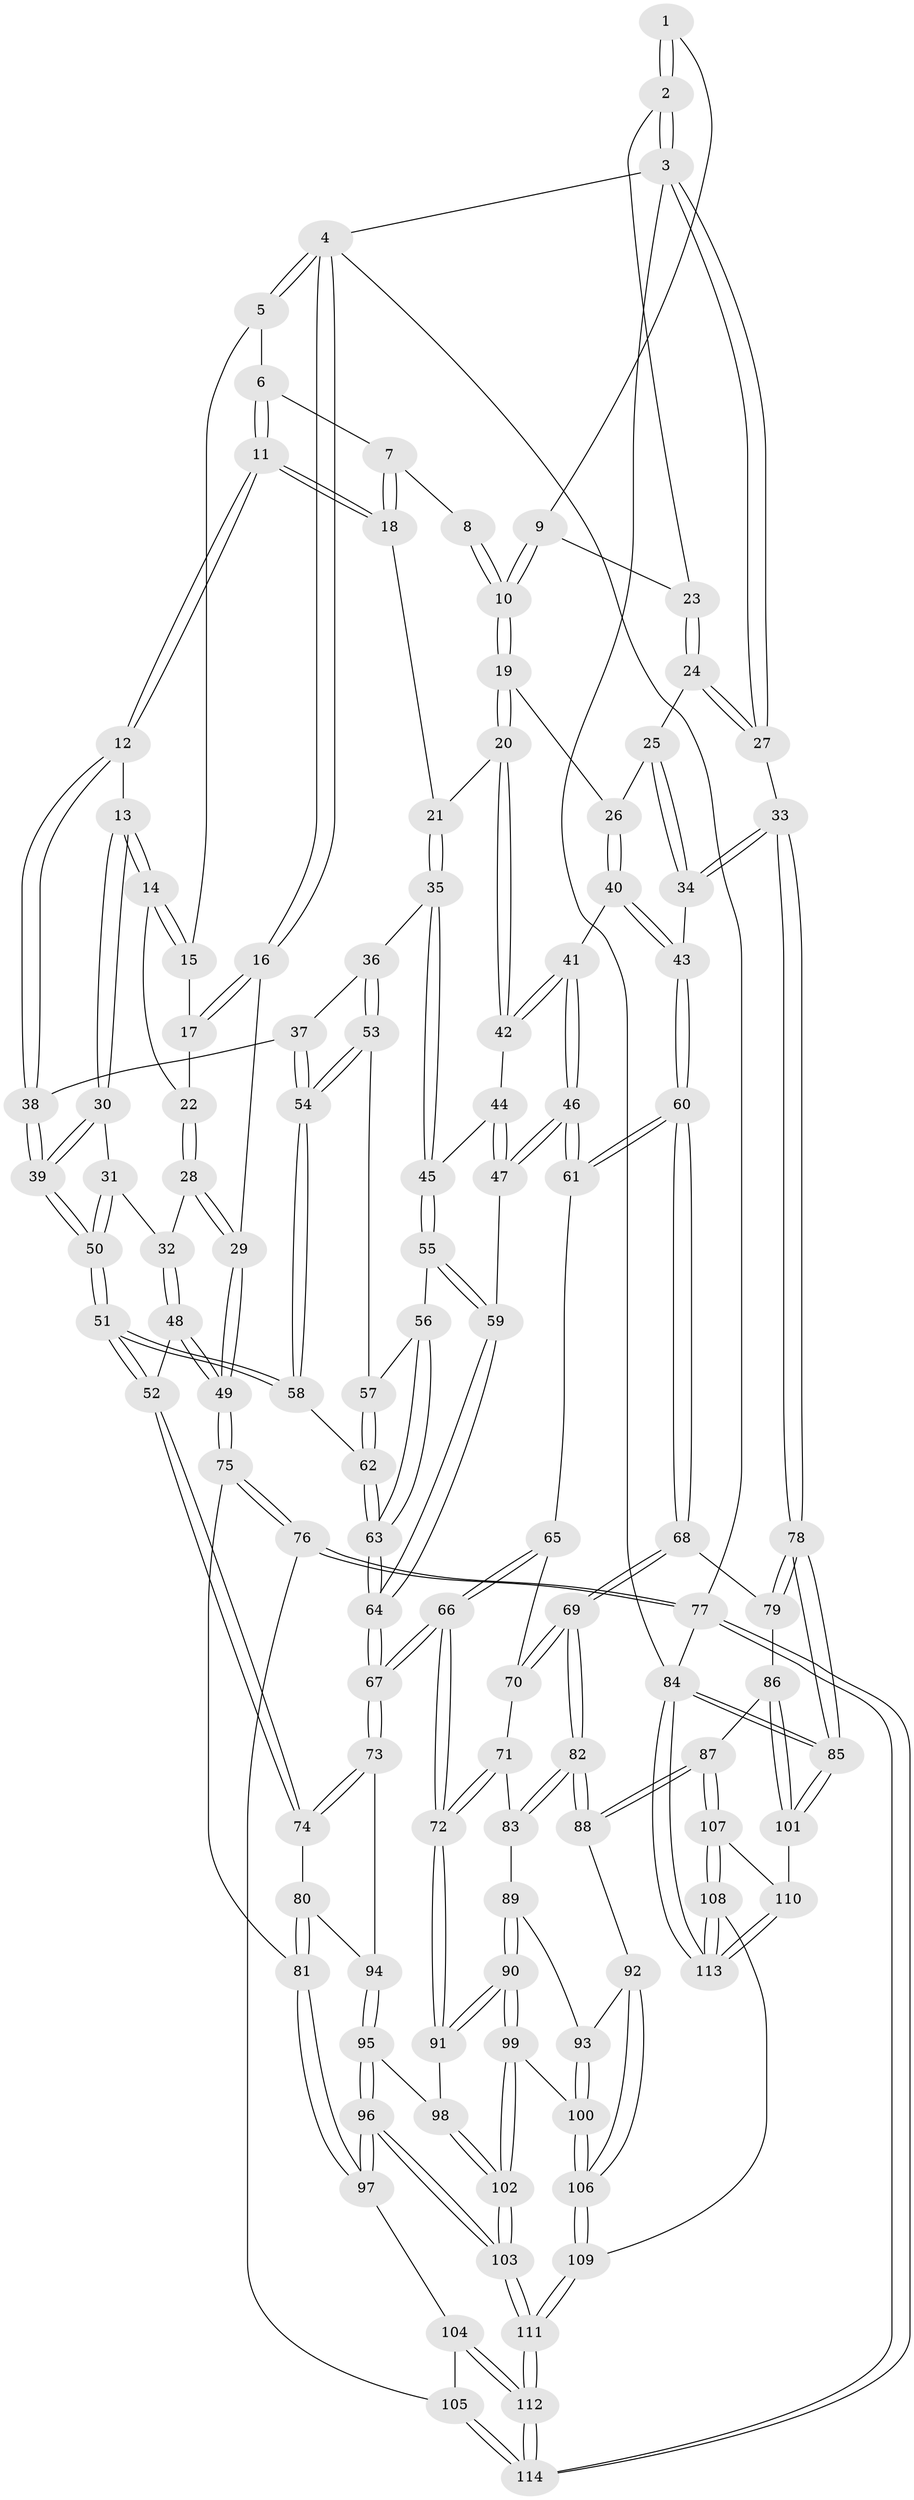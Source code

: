 // coarse degree distribution, {4: 0.391304347826087, 3: 0.5652173913043478, 2: 0.028985507246376812, 5: 0.014492753623188406}
// Generated by graph-tools (version 1.1) at 2025/38/03/04/25 23:38:31]
// undirected, 114 vertices, 282 edges
graph export_dot {
  node [color=gray90,style=filled];
  1 [pos="+0.7984481257850439+0"];
  2 [pos="+1+0"];
  3 [pos="+1+0"];
  4 [pos="+0+0"];
  5 [pos="+0.21972427192082436+0"];
  6 [pos="+0.25207421325459567+0"];
  7 [pos="+0.557899319841944+0"];
  8 [pos="+0.6375625449502963+0"];
  9 [pos="+0.8018729617564975+0.0967872309238246"];
  10 [pos="+0.7394147278075881+0.15278057802627765"];
  11 [pos="+0.32033359005729345+0.16861398170751135"];
  12 [pos="+0.3124041841363495+0.17557810923133965"];
  13 [pos="+0.2917020900566815+0.1772725181667296"];
  14 [pos="+0.19057215111703138+0.15479825868218913"];
  15 [pos="+0.15330776031460938+0"];
  16 [pos="+0+0"];
  17 [pos="+0.07554199302045869+0.08815370123993836"];
  18 [pos="+0.5127454435422335+0.15616209085562116"];
  19 [pos="+0.7297741396136188+0.17544538655765804"];
  20 [pos="+0.6088953026329887+0.2005941901205712"];
  21 [pos="+0.5160695978055326+0.15915856843683074"];
  22 [pos="+0.10862685368943878+0.15545143281494217"];
  23 [pos="+0.866688230353505+0.07896140260599638"];
  24 [pos="+0.9384690772226291+0.14762996923348942"];
  25 [pos="+0.8867842741939246+0.2179680012793208"];
  26 [pos="+0.7940610919202322+0.234922739267061"];
  27 [pos="+1+0.038971278362957384"];
  28 [pos="+0.01990173710024159+0.2607292192463567"];
  29 [pos="+0+0.3285237040937843"];
  30 [pos="+0.1499801128216799+0.320438871145655"];
  31 [pos="+0.1448123470627945+0.32400001079640717"];
  32 [pos="+0.12061251184167152+0.31917842569296156"];
  33 [pos="+1+0.39569753038783984"];
  34 [pos="+1+0.3932291046733226"];
  35 [pos="+0.46280991667165716+0.36212881579348966"];
  36 [pos="+0.45161156267243047+0.36563924001306514"];
  37 [pos="+0.38799225823909894+0.3628105165309656"];
  38 [pos="+0.32144717925649063+0.33773602652595275"];
  39 [pos="+0.31609743056768347+0.3454415676581837"];
  40 [pos="+0.8122535165831422+0.35415254005922076"];
  41 [pos="+0.675538167871659+0.38504732888904425"];
  42 [pos="+0.6144373272008558+0.28051646023789634"];
  43 [pos="+0.8803443427000919+0.43783345228049475"];
  44 [pos="+0.574691679351439+0.3429230757611574"];
  45 [pos="+0.5093697065434255+0.393406745625673"];
  46 [pos="+0.649283074842634+0.4611102452022244"];
  47 [pos="+0.604614233258258+0.4497618003637889"];
  48 [pos="+0.07289745434544694+0.480421454961684"];
  49 [pos="+0+0.4980643273540618"];
  50 [pos="+0.23862182735317883+0.49399100626492565"];
  51 [pos="+0.23788883290026655+0.49944637539502634"];
  52 [pos="+0.23211642315001074+0.5079687988148134"];
  53 [pos="+0.4356596280379099+0.43995391761398733"];
  54 [pos="+0.4024651899783908+0.4712997548910786"];
  55 [pos="+0.518462534118493+0.4190861677103187"];
  56 [pos="+0.4812161115977304+0.44422603130568905"];
  57 [pos="+0.45962571664897856+0.4466062655178056"];
  58 [pos="+0.39165771084862444+0.4963890009941456"];
  59 [pos="+0.5459378783404768+0.4500903042142343"];
  60 [pos="+0.8320268427740544+0.5131053323970541"];
  61 [pos="+0.6533818414548092+0.4694428894532942"];
  62 [pos="+0.4510548873784759+0.5377960916906812"];
  63 [pos="+0.451407269302069+0.5380822710301684"];
  64 [pos="+0.4875647513322065+0.5774343569809053"];
  65 [pos="+0.6376580613701226+0.5287944528180024"];
  66 [pos="+0.5088271818167622+0.6341169066356254"];
  67 [pos="+0.5035905607748529+0.6303284845991424"];
  68 [pos="+0.8248489620465703+0.5856321119398507"];
  69 [pos="+0.8052655169117534+0.6113251313899355"];
  70 [pos="+0.6790229780663761+0.5744045403984523"];
  71 [pos="+0.6449702372312922+0.6507960667943814"];
  72 [pos="+0.5140817666894659+0.6432781355614205"];
  73 [pos="+0.49081705545479376+0.6325877416805075"];
  74 [pos="+0.23277800032537027+0.5221459826239931"];
  75 [pos="+0+0.5691104653995243"];
  76 [pos="+0+0.7643961236411779"];
  77 [pos="+0+1"];
  78 [pos="+1+0.5689585022425042"];
  79 [pos="+0.9585169227038054+0.6433525815296696"];
  80 [pos="+0.22639407820680876+0.6197547318989548"];
  81 [pos="+0.21719877204462507+0.6348269732948163"];
  82 [pos="+0.7889073133545969+0.6581206827621323"];
  83 [pos="+0.7070600157329603+0.6824246273737482"];
  84 [pos="+1+1"];
  85 [pos="+1+0.8553214739980622"];
  86 [pos="+0.9331694745807694+0.7437569002287304"];
  87 [pos="+0.8419951499856102+0.7867285605242988"];
  88 [pos="+0.833436815323774+0.7826445225711725"];
  89 [pos="+0.6974935350693661+0.699628494973878"];
  90 [pos="+0.5558191141875077+0.767788131154906"];
  91 [pos="+0.5212886783406898+0.699167837913987"];
  92 [pos="+0.8001865813166699+0.8008647385199615"];
  93 [pos="+0.6896515894720416+0.7602960918371932"];
  94 [pos="+0.3744702407338155+0.6693754143771813"];
  95 [pos="+0.3605928243899523+0.7661323869743282"];
  96 [pos="+0.2984003980661417+0.8759047362680351"];
  97 [pos="+0.1752169624895128+0.7744990696858054"];
  98 [pos="+0.4618054056020561+0.7427907810404948"];
  99 [pos="+0.5644114948847233+0.8002109989796281"];
  100 [pos="+0.610017847187753+0.8492045499025839"];
  101 [pos="+1+0.84821890570924"];
  102 [pos="+0.3706799873431813+0.895475566339269"];
  103 [pos="+0.32787853312816234+0.9262113073193026"];
  104 [pos="+0.07186970874958466+0.8005127813839991"];
  105 [pos="+0.006160625985636013+0.8065820377347457"];
  106 [pos="+0.6506086204944377+0.9350330206903836"];
  107 [pos="+0.8845061057904712+0.8619243910432088"];
  108 [pos="+0.6680674995690458+1"];
  109 [pos="+0.6492774957566604+1"];
  110 [pos="+0.9460386347808849+0.8891821512716501"];
  111 [pos="+0.35792724006040727+1"];
  112 [pos="+0.2585790913012562+1"];
  113 [pos="+0.8686146945600429+1"];
  114 [pos="+0.19512123875247997+1"];
  1 -- 2;
  1 -- 2;
  1 -- 9;
  2 -- 3;
  2 -- 3;
  2 -- 23;
  3 -- 4;
  3 -- 27;
  3 -- 27;
  3 -- 84;
  4 -- 5;
  4 -- 5;
  4 -- 16;
  4 -- 16;
  4 -- 77;
  5 -- 6;
  5 -- 15;
  6 -- 7;
  6 -- 11;
  6 -- 11;
  7 -- 8;
  7 -- 18;
  7 -- 18;
  8 -- 10;
  8 -- 10;
  9 -- 10;
  9 -- 10;
  9 -- 23;
  10 -- 19;
  10 -- 19;
  11 -- 12;
  11 -- 12;
  11 -- 18;
  11 -- 18;
  12 -- 13;
  12 -- 38;
  12 -- 38;
  13 -- 14;
  13 -- 14;
  13 -- 30;
  13 -- 30;
  14 -- 15;
  14 -- 15;
  14 -- 22;
  15 -- 17;
  16 -- 17;
  16 -- 17;
  16 -- 29;
  17 -- 22;
  18 -- 21;
  19 -- 20;
  19 -- 20;
  19 -- 26;
  20 -- 21;
  20 -- 42;
  20 -- 42;
  21 -- 35;
  21 -- 35;
  22 -- 28;
  22 -- 28;
  23 -- 24;
  23 -- 24;
  24 -- 25;
  24 -- 27;
  24 -- 27;
  25 -- 26;
  25 -- 34;
  25 -- 34;
  26 -- 40;
  26 -- 40;
  27 -- 33;
  28 -- 29;
  28 -- 29;
  28 -- 32;
  29 -- 49;
  29 -- 49;
  30 -- 31;
  30 -- 39;
  30 -- 39;
  31 -- 32;
  31 -- 50;
  31 -- 50;
  32 -- 48;
  32 -- 48;
  33 -- 34;
  33 -- 34;
  33 -- 78;
  33 -- 78;
  34 -- 43;
  35 -- 36;
  35 -- 45;
  35 -- 45;
  36 -- 37;
  36 -- 53;
  36 -- 53;
  37 -- 38;
  37 -- 54;
  37 -- 54;
  38 -- 39;
  38 -- 39;
  39 -- 50;
  39 -- 50;
  40 -- 41;
  40 -- 43;
  40 -- 43;
  41 -- 42;
  41 -- 42;
  41 -- 46;
  41 -- 46;
  42 -- 44;
  43 -- 60;
  43 -- 60;
  44 -- 45;
  44 -- 47;
  44 -- 47;
  45 -- 55;
  45 -- 55;
  46 -- 47;
  46 -- 47;
  46 -- 61;
  46 -- 61;
  47 -- 59;
  48 -- 49;
  48 -- 49;
  48 -- 52;
  49 -- 75;
  49 -- 75;
  50 -- 51;
  50 -- 51;
  51 -- 52;
  51 -- 52;
  51 -- 58;
  51 -- 58;
  52 -- 74;
  52 -- 74;
  53 -- 54;
  53 -- 54;
  53 -- 57;
  54 -- 58;
  54 -- 58;
  55 -- 56;
  55 -- 59;
  55 -- 59;
  56 -- 57;
  56 -- 63;
  56 -- 63;
  57 -- 62;
  57 -- 62;
  58 -- 62;
  59 -- 64;
  59 -- 64;
  60 -- 61;
  60 -- 61;
  60 -- 68;
  60 -- 68;
  61 -- 65;
  62 -- 63;
  62 -- 63;
  63 -- 64;
  63 -- 64;
  64 -- 67;
  64 -- 67;
  65 -- 66;
  65 -- 66;
  65 -- 70;
  66 -- 67;
  66 -- 67;
  66 -- 72;
  66 -- 72;
  67 -- 73;
  67 -- 73;
  68 -- 69;
  68 -- 69;
  68 -- 79;
  69 -- 70;
  69 -- 70;
  69 -- 82;
  69 -- 82;
  70 -- 71;
  71 -- 72;
  71 -- 72;
  71 -- 83;
  72 -- 91;
  72 -- 91;
  73 -- 74;
  73 -- 74;
  73 -- 94;
  74 -- 80;
  75 -- 76;
  75 -- 76;
  75 -- 81;
  76 -- 77;
  76 -- 77;
  76 -- 105;
  77 -- 114;
  77 -- 114;
  77 -- 84;
  78 -- 79;
  78 -- 79;
  78 -- 85;
  78 -- 85;
  79 -- 86;
  80 -- 81;
  80 -- 81;
  80 -- 94;
  81 -- 97;
  81 -- 97;
  82 -- 83;
  82 -- 83;
  82 -- 88;
  82 -- 88;
  83 -- 89;
  84 -- 85;
  84 -- 85;
  84 -- 113;
  84 -- 113;
  85 -- 101;
  85 -- 101;
  86 -- 87;
  86 -- 101;
  86 -- 101;
  87 -- 88;
  87 -- 88;
  87 -- 107;
  87 -- 107;
  88 -- 92;
  89 -- 90;
  89 -- 90;
  89 -- 93;
  90 -- 91;
  90 -- 91;
  90 -- 99;
  90 -- 99;
  91 -- 98;
  92 -- 93;
  92 -- 106;
  92 -- 106;
  93 -- 100;
  93 -- 100;
  94 -- 95;
  94 -- 95;
  95 -- 96;
  95 -- 96;
  95 -- 98;
  96 -- 97;
  96 -- 97;
  96 -- 103;
  96 -- 103;
  97 -- 104;
  98 -- 102;
  98 -- 102;
  99 -- 100;
  99 -- 102;
  99 -- 102;
  100 -- 106;
  100 -- 106;
  101 -- 110;
  102 -- 103;
  102 -- 103;
  103 -- 111;
  103 -- 111;
  104 -- 105;
  104 -- 112;
  104 -- 112;
  105 -- 114;
  105 -- 114;
  106 -- 109;
  106 -- 109;
  107 -- 108;
  107 -- 108;
  107 -- 110;
  108 -- 109;
  108 -- 113;
  108 -- 113;
  109 -- 111;
  109 -- 111;
  110 -- 113;
  110 -- 113;
  111 -- 112;
  111 -- 112;
  112 -- 114;
  112 -- 114;
}
